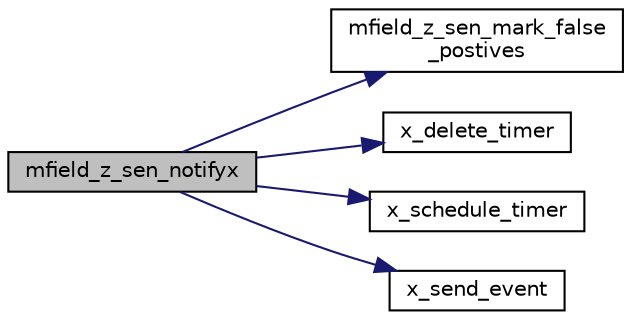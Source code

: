 digraph "mfield_z_sen_notifyx"
{
 // INTERACTIVE_SVG=YES
  edge [fontname="Helvetica",fontsize="10",labelfontname="Helvetica",labelfontsize="10"];
  node [fontname="Helvetica",fontsize="10",shape=record];
  rankdir="LR";
  Node1 [label="mfield_z_sen_notifyx",height=0.2,width=0.4,color="black", fillcolor="grey75", style="filled", fontcolor="black"];
  Node1 -> Node2 [color="midnightblue",fontsize="10",style="solid",fontname="Helvetica"];
  Node2 [label="mfield_z_sen_mark_false\l_postives",height=0.2,width=0.4,color="black", fillcolor="white", style="filled",URL="$d6/d2d/a00047.html#acd2adf617d062b1d3dfc9df79aa2ad32",tooltip="checks the number of false positives within supervision (100ms | 5 cycle) time window ..."];
  Node1 -> Node3 [color="midnightblue",fontsize="10",style="solid",fontname="Helvetica"];
  Node3 [label="x_delete_timer",height=0.2,width=0.4,color="black", fillcolor="white", style="filled",URL="$d5/d79/a00030.html#ab69e9af4cfa717e870d587906283635c",tooltip="OS timer delete request. "];
  Node1 -> Node4 [color="midnightblue",fontsize="10",style="solid",fontname="Helvetica"];
  Node4 [label="x_schedule_timer",height=0.2,width=0.4,color="black", fillcolor="white", style="filled",URL="$d5/d79/a00030.html#a9e3befaa21e83f196f74201deed85346",tooltip="OS timer configuration request. "];
  Node1 -> Node5 [color="midnightblue",fontsize="10",style="solid",fontname="Helvetica"];
  Node5 [label="x_send_event",height=0.2,width=0.4,color="black", fillcolor="white", style="filled",URL="$d5/d79/a00030.html#a4bc3d03c8d62c8237329ed4e969fbc1b",tooltip="OS event scheduling function. "];
}
